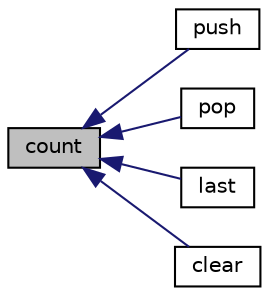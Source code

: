 digraph "count"
{
  edge [fontname="Helvetica",fontsize="10",labelfontname="Helvetica",labelfontsize="10"];
  node [fontname="Helvetica",fontsize="10",shape=record];
  rankdir="LR";
  Node4 [label="count",height=0.2,width=0.4,color="black", fillcolor="grey75", style="filled", fontcolor="black"];
  Node4 -> Node5 [dir="back",color="midnightblue",fontsize="10",style="solid",fontname="Helvetica"];
  Node5 [label="push",height=0.2,width=0.4,color="black", fillcolor="white", style="filled",URL="$class_p_h_p_excel___calculation___token___stack.html#a076354dbc0e4d6d6b11cf26f213d3071"];
  Node4 -> Node6 [dir="back",color="midnightblue",fontsize="10",style="solid",fontname="Helvetica"];
  Node6 [label="pop",height=0.2,width=0.4,color="black", fillcolor="white", style="filled",URL="$class_p_h_p_excel___calculation___token___stack.html#af08a41a567567d62f673b57214644195"];
  Node4 -> Node7 [dir="back",color="midnightblue",fontsize="10",style="solid",fontname="Helvetica"];
  Node7 [label="last",height=0.2,width=0.4,color="black", fillcolor="white", style="filled",URL="$class_p_h_p_excel___calculation___token___stack.html#a5ed5354b2df52be39af799f934570764"];
  Node4 -> Node8 [dir="back",color="midnightblue",fontsize="10",style="solid",fontname="Helvetica"];
  Node8 [label="clear",height=0.2,width=0.4,color="black", fillcolor="white", style="filled",URL="$class_p_h_p_excel___calculation___token___stack.html#aa821bec12eaa7e0f649397c9675ff505"];
}
